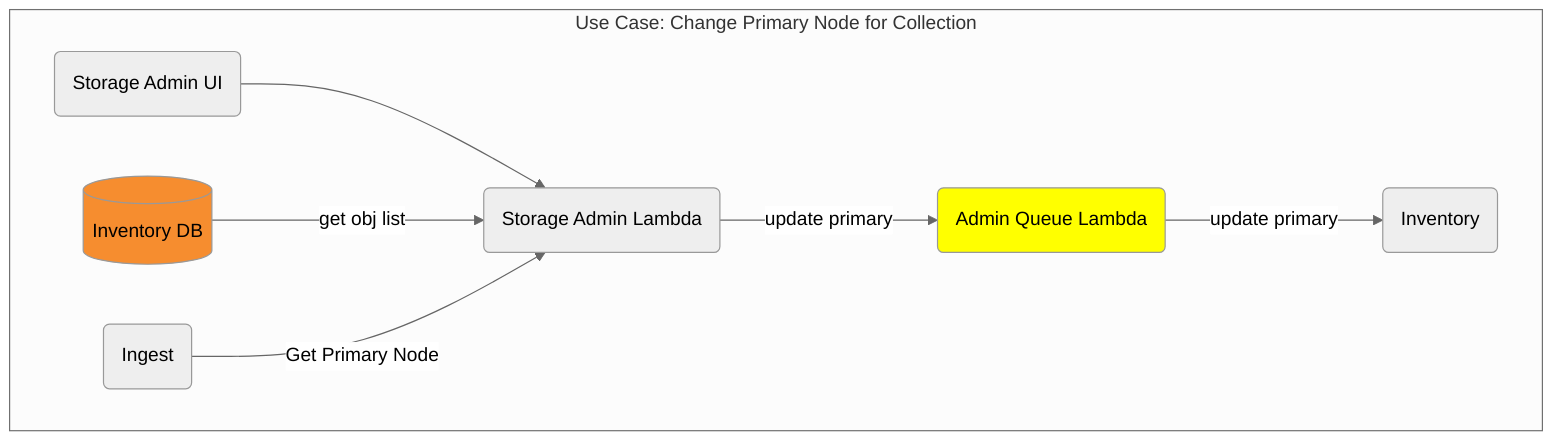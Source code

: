 %%{init: {'theme': 'neutral', 'securityLevel': 'loose', 'themeVariables': {'fontFamily': 'arial'}}}%%
graph TD
  SAUI("Storage Admin UI")
  SA("Storage Admin Lambda")
  RDS[(Inventory DB)]
  INV(Inventory)
  ING(Ingest)
  AQL("Admin Queue Lambda")

  subgraph "Use Case: Change Primary Node for Collection"
    SAUI-->SA
    RDS-->|"get obj list"|SA
    SA-->|"update primary"|AQL
    AQL-->|"update primary"|INV
    ING-->|"Get Primary Node"|SA
  end

  style RDS fill:#F68D2F
  style AQL fill:yellow